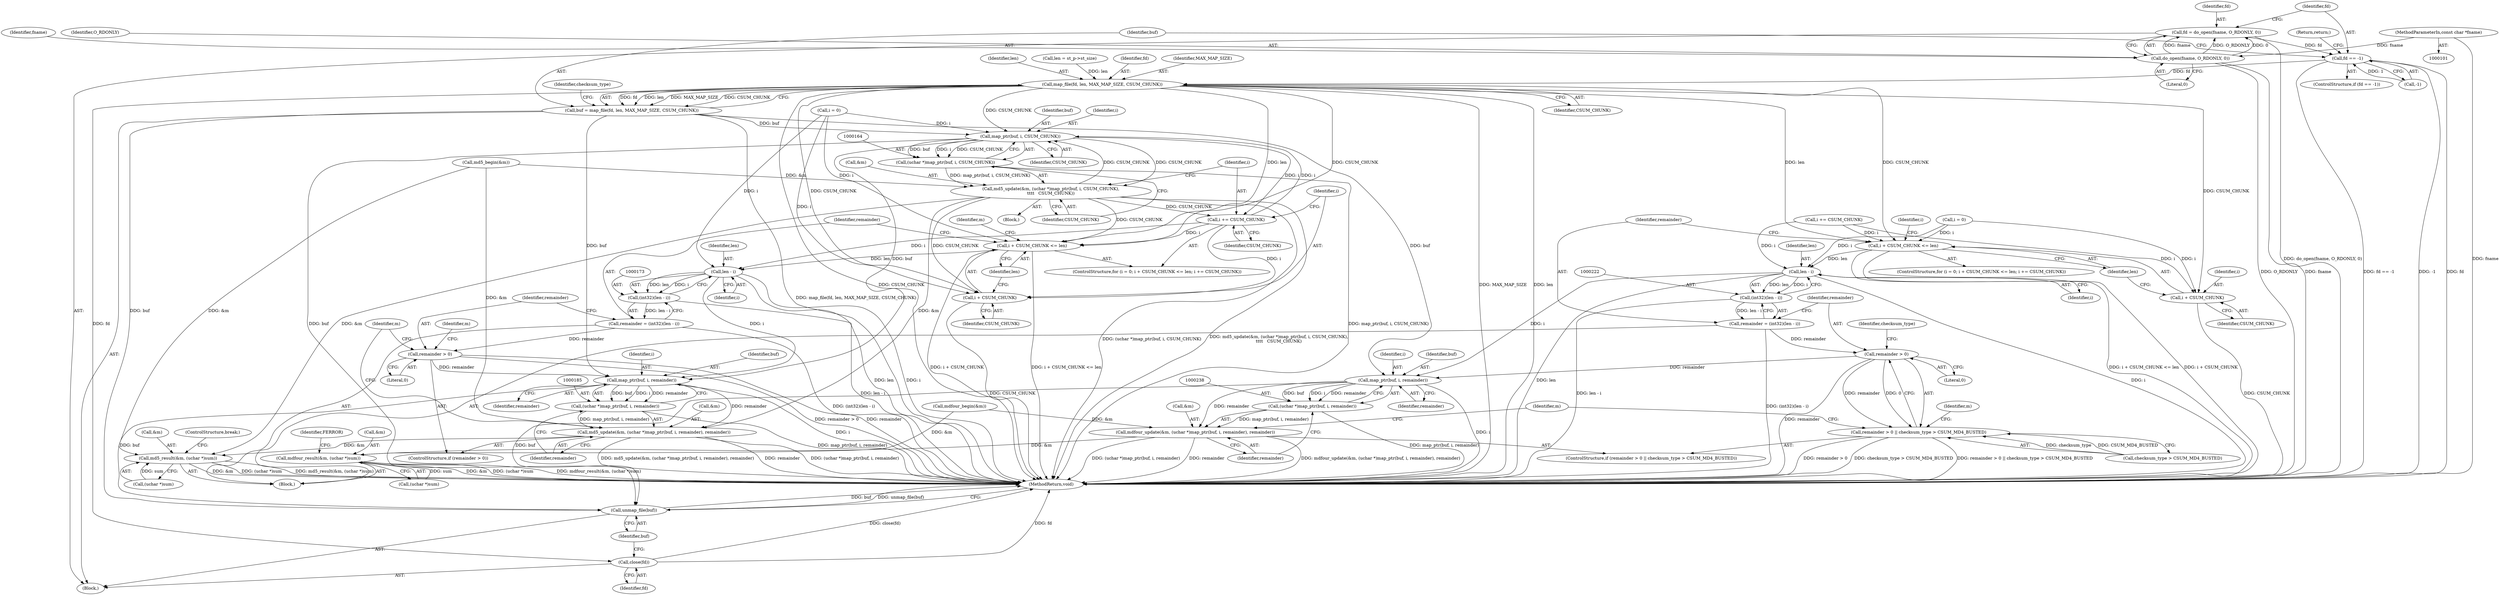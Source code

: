 digraph "0_samba_7b8a4ecd6ff9cdf4e5d3850ebf822f1e989255b3_0@API" {
"1000121" [label="(Call,fd = do_open(fname, O_RDONLY, 0))"];
"1000123" [label="(Call,do_open(fname, O_RDONLY, 0))"];
"1000102" [label="(MethodParameterIn,const char *fname)"];
"1000128" [label="(Call,fd == -1)"];
"1000135" [label="(Call,map_file(fd, len, MAX_MAP_SIZE, CSUM_CHUNK))"];
"1000133" [label="(Call,buf = map_file(fd, len, MAX_MAP_SIZE, CSUM_CHUNK))"];
"1000165" [label="(Call,map_ptr(buf, i, CSUM_CHUNK))"];
"1000156" [label="(Call,i += CSUM_CHUNK)"];
"1000151" [label="(Call,i + CSUM_CHUNK <= len)"];
"1000174" [label="(Call,len - i)"];
"1000172" [label="(Call,(int32)(len - i))"];
"1000170" [label="(Call,remainder = (int32)(len - i))"];
"1000178" [label="(Call,remainder > 0)"];
"1000186" [label="(Call,map_ptr(buf, i, remainder))"];
"1000184" [label="(Call,(uchar *)map_ptr(buf, i, remainder))"];
"1000181" [label="(Call,md5_update(&m, (uchar *)map_ptr(buf, i, remainder), remainder))"];
"1000191" [label="(Call,md5_result(&m, (uchar *)sum))"];
"1000258" [label="(Call,unmap_file(buf))"];
"1000152" [label="(Call,i + CSUM_CHUNK)"];
"1000163" [label="(Call,(uchar *)map_ptr(buf, i, CSUM_CHUNK))"];
"1000160" [label="(Call,md5_update(&m, (uchar *)map_ptr(buf, i, CSUM_CHUNK),\n\t\t\t\t   CSUM_CHUNK))"];
"1000239" [label="(Call,map_ptr(buf, i, remainder))"];
"1000237" [label="(Call,(uchar *)map_ptr(buf, i, remainder))"];
"1000234" [label="(Call,mdfour_update(&m, (uchar *)map_ptr(buf, i, remainder), remainder))"];
"1000244" [label="(Call,mdfour_result(&m, (uchar *)sum))"];
"1000210" [label="(Call,i + CSUM_CHUNK <= len)"];
"1000223" [label="(Call,len - i)"];
"1000221" [label="(Call,(int32)(len - i))"];
"1000219" [label="(Call,remainder = (int32)(len - i))"];
"1000228" [label="(Call,remainder > 0)"];
"1000227" [label="(Call,remainder > 0 || checksum_type > CSUM_MD4_BUSTED)"];
"1000211" [label="(Call,i + CSUM_CHUNK)"];
"1000256" [label="(Call,close(fd))"];
"1000227" [label="(Call,remainder > 0 || checksum_type > CSUM_MD4_BUSTED)"];
"1000171" [label="(Identifier,remainder)"];
"1000141" [label="(Identifier,checksum_type)"];
"1000160" [label="(Call,md5_update(&m, (uchar *)map_ptr(buf, i, CSUM_CHUNK),\n\t\t\t\t   CSUM_CHUNK))"];
"1000162" [label="(Identifier,m)"];
"1000193" [label="(Identifier,m)"];
"1000129" [label="(Identifier,fd)"];
"1000156" [label="(Call,i += CSUM_CHUNK)"];
"1000184" [label="(Call,(uchar *)map_ptr(buf, i, remainder))"];
"1000165" [label="(Call,map_ptr(buf, i, CSUM_CHUNK))"];
"1000152" [label="(Call,i + CSUM_CHUNK)"];
"1000243" [label="(Identifier,remainder)"];
"1000210" [label="(Call,i + CSUM_CHUNK <= len)"];
"1000157" [label="(Identifier,i)"];
"1000194" [label="(Call,(uchar *)sum)"];
"1000223" [label="(Call,len - i)"];
"1000212" [label="(Identifier,i)"];
"1000139" [label="(Identifier,CSUM_CHUNK)"];
"1000159" [label="(Block,)"];
"1000242" [label="(Identifier,remainder)"];
"1000186" [label="(Call,map_ptr(buf, i, remainder))"];
"1000260" [label="(MethodReturn,void)"];
"1000188" [label="(Identifier,i)"];
"1000221" [label="(Call,(int32)(len - i))"];
"1000187" [label="(Identifier,buf)"];
"1000183" [label="(Identifier,m)"];
"1000138" [label="(Identifier,MAX_MAP_SIZE)"];
"1000225" [label="(Identifier,i)"];
"1000154" [label="(Identifier,CSUM_CHUNK)"];
"1000172" [label="(Call,(int32)(len - i))"];
"1000215" [label="(Call,i += CSUM_CHUNK)"];
"1000244" [label="(Call,mdfour_result(&m, (uchar *)sum))"];
"1000203" [label="(Call,mdfour_begin(&m))"];
"1000251" [label="(Identifier,FERROR)"];
"1000181" [label="(Call,md5_update(&m, (uchar *)map_ptr(buf, i, remainder), remainder))"];
"1000168" [label="(Identifier,CSUM_CHUNK)"];
"1000174" [label="(Call,len - i)"];
"1000137" [label="(Identifier,len)"];
"1000234" [label="(Call,mdfour_update(&m, (uchar *)map_ptr(buf, i, remainder), remainder))"];
"1000124" [label="(Identifier,fname)"];
"1000214" [label="(Identifier,len)"];
"1000176" [label="(Identifier,i)"];
"1000258" [label="(Call,unmap_file(buf))"];
"1000147" [label="(ControlStructure,for (i = 0; i + CSUM_CHUNK <= len; i += CSUM_CHUNK))"];
"1000213" [label="(Identifier,CSUM_CHUNK)"];
"1000122" [label="(Identifier,fd)"];
"1000224" [label="(Identifier,len)"];
"1000127" [label="(ControlStructure,if (fd == -1))"];
"1000241" [label="(Identifier,i)"];
"1000175" [label="(Identifier,len)"];
"1000178" [label="(Call,remainder > 0)"];
"1000228" [label="(Call,remainder > 0)"];
"1000170" [label="(Call,remainder = (int32)(len - i))"];
"1000161" [label="(Call,&m)"];
"1000166" [label="(Identifier,buf)"];
"1000128" [label="(Call,fd == -1)"];
"1000134" [label="(Identifier,buf)"];
"1000259" [label="(Identifier,buf)"];
"1000169" [label="(Identifier,CSUM_CHUNK)"];
"1000240" [label="(Identifier,buf)"];
"1000236" [label="(Identifier,m)"];
"1000235" [label="(Call,&m)"];
"1000144" [label="(Call,md5_begin(&m))"];
"1000109" [label="(Call,len = st_p->st_size)"];
"1000151" [label="(Call,i + CSUM_CHUNK <= len)"];
"1000126" [label="(Literal,0)"];
"1000153" [label="(Identifier,i)"];
"1000219" [label="(Call,remainder = (int32)(len - i))"];
"1000229" [label="(Identifier,remainder)"];
"1000177" [label="(ControlStructure,if (remainder > 0))"];
"1000192" [label="(Call,&m)"];
"1000231" [label="(Call,checksum_type > CSUM_MD4_BUSTED)"];
"1000105" [label="(Block,)"];
"1000182" [label="(Call,&m)"];
"1000257" [label="(Identifier,fd)"];
"1000245" [label="(Call,&m)"];
"1000132" [label="(Return,return;)"];
"1000148" [label="(Call,i = 0)"];
"1000123" [label="(Call,do_open(fname, O_RDONLY, 0))"];
"1000179" [label="(Identifier,remainder)"];
"1000256" [label="(Call,close(fd))"];
"1000237" [label="(Call,(uchar *)map_ptr(buf, i, remainder))"];
"1000226" [label="(ControlStructure,if (remainder > 0 || checksum_type > CSUM_MD4_BUSTED))"];
"1000246" [label="(Identifier,m)"];
"1000206" [label="(ControlStructure,for (i = 0; i + CSUM_CHUNK <= len; i += CSUM_CHUNK))"];
"1000142" [label="(Block,)"];
"1000135" [label="(Call,map_file(fd, len, MAX_MAP_SIZE, CSUM_CHUNK))"];
"1000207" [label="(Call,i = 0)"];
"1000130" [label="(Call,-1)"];
"1000102" [label="(MethodParameterIn,const char *fname)"];
"1000121" [label="(Call,fd = do_open(fname, O_RDONLY, 0))"];
"1000211" [label="(Call,i + CSUM_CHUNK)"];
"1000167" [label="(Identifier,i)"];
"1000197" [label="(ControlStructure,break;)"];
"1000180" [label="(Literal,0)"];
"1000189" [label="(Identifier,remainder)"];
"1000232" [label="(Identifier,checksum_type)"];
"1000216" [label="(Identifier,i)"];
"1000125" [label="(Identifier,O_RDONLY)"];
"1000163" [label="(Call,(uchar *)map_ptr(buf, i, CSUM_CHUNK))"];
"1000190" [label="(Identifier,remainder)"];
"1000136" [label="(Identifier,fd)"];
"1000191" [label="(Call,md5_result(&m, (uchar *)sum))"];
"1000247" [label="(Call,(uchar *)sum)"];
"1000155" [label="(Identifier,len)"];
"1000133" [label="(Call,buf = map_file(fd, len, MAX_MAP_SIZE, CSUM_CHUNK))"];
"1000158" [label="(Identifier,CSUM_CHUNK)"];
"1000220" [label="(Identifier,remainder)"];
"1000230" [label="(Literal,0)"];
"1000239" [label="(Call,map_ptr(buf, i, remainder))"];
"1000121" -> "1000105"  [label="AST: "];
"1000121" -> "1000123"  [label="CFG: "];
"1000122" -> "1000121"  [label="AST: "];
"1000123" -> "1000121"  [label="AST: "];
"1000129" -> "1000121"  [label="CFG: "];
"1000121" -> "1000260"  [label="DDG: do_open(fname, O_RDONLY, 0)"];
"1000123" -> "1000121"  [label="DDG: fname"];
"1000123" -> "1000121"  [label="DDG: O_RDONLY"];
"1000123" -> "1000121"  [label="DDG: 0"];
"1000121" -> "1000128"  [label="DDG: fd"];
"1000123" -> "1000126"  [label="CFG: "];
"1000124" -> "1000123"  [label="AST: "];
"1000125" -> "1000123"  [label="AST: "];
"1000126" -> "1000123"  [label="AST: "];
"1000123" -> "1000260"  [label="DDG: O_RDONLY"];
"1000123" -> "1000260"  [label="DDG: fname"];
"1000102" -> "1000123"  [label="DDG: fname"];
"1000102" -> "1000101"  [label="AST: "];
"1000102" -> "1000260"  [label="DDG: fname"];
"1000128" -> "1000127"  [label="AST: "];
"1000128" -> "1000130"  [label="CFG: "];
"1000129" -> "1000128"  [label="AST: "];
"1000130" -> "1000128"  [label="AST: "];
"1000132" -> "1000128"  [label="CFG: "];
"1000134" -> "1000128"  [label="CFG: "];
"1000128" -> "1000260"  [label="DDG: -1"];
"1000128" -> "1000260"  [label="DDG: fd"];
"1000128" -> "1000260"  [label="DDG: fd == -1"];
"1000130" -> "1000128"  [label="DDG: 1"];
"1000128" -> "1000135"  [label="DDG: fd"];
"1000135" -> "1000133"  [label="AST: "];
"1000135" -> "1000139"  [label="CFG: "];
"1000136" -> "1000135"  [label="AST: "];
"1000137" -> "1000135"  [label="AST: "];
"1000138" -> "1000135"  [label="AST: "];
"1000139" -> "1000135"  [label="AST: "];
"1000133" -> "1000135"  [label="CFG: "];
"1000135" -> "1000260"  [label="DDG: CSUM_CHUNK"];
"1000135" -> "1000260"  [label="DDG: MAX_MAP_SIZE"];
"1000135" -> "1000260"  [label="DDG: len"];
"1000135" -> "1000133"  [label="DDG: fd"];
"1000135" -> "1000133"  [label="DDG: len"];
"1000135" -> "1000133"  [label="DDG: MAX_MAP_SIZE"];
"1000135" -> "1000133"  [label="DDG: CSUM_CHUNK"];
"1000109" -> "1000135"  [label="DDG: len"];
"1000135" -> "1000151"  [label="DDG: CSUM_CHUNK"];
"1000135" -> "1000151"  [label="DDG: len"];
"1000135" -> "1000152"  [label="DDG: CSUM_CHUNK"];
"1000135" -> "1000165"  [label="DDG: CSUM_CHUNK"];
"1000135" -> "1000210"  [label="DDG: CSUM_CHUNK"];
"1000135" -> "1000210"  [label="DDG: len"];
"1000135" -> "1000211"  [label="DDG: CSUM_CHUNK"];
"1000135" -> "1000256"  [label="DDG: fd"];
"1000133" -> "1000105"  [label="AST: "];
"1000134" -> "1000133"  [label="AST: "];
"1000141" -> "1000133"  [label="CFG: "];
"1000133" -> "1000260"  [label="DDG: map_file(fd, len, MAX_MAP_SIZE, CSUM_CHUNK)"];
"1000133" -> "1000165"  [label="DDG: buf"];
"1000133" -> "1000186"  [label="DDG: buf"];
"1000133" -> "1000239"  [label="DDG: buf"];
"1000133" -> "1000258"  [label="DDG: buf"];
"1000165" -> "1000163"  [label="AST: "];
"1000165" -> "1000168"  [label="CFG: "];
"1000166" -> "1000165"  [label="AST: "];
"1000167" -> "1000165"  [label="AST: "];
"1000168" -> "1000165"  [label="AST: "];
"1000163" -> "1000165"  [label="CFG: "];
"1000165" -> "1000156"  [label="DDG: i"];
"1000165" -> "1000163"  [label="DDG: buf"];
"1000165" -> "1000163"  [label="DDG: i"];
"1000165" -> "1000163"  [label="DDG: CSUM_CHUNK"];
"1000156" -> "1000165"  [label="DDG: i"];
"1000148" -> "1000165"  [label="DDG: i"];
"1000160" -> "1000165"  [label="DDG: CSUM_CHUNK"];
"1000165" -> "1000160"  [label="DDG: CSUM_CHUNK"];
"1000165" -> "1000186"  [label="DDG: buf"];
"1000165" -> "1000258"  [label="DDG: buf"];
"1000156" -> "1000147"  [label="AST: "];
"1000156" -> "1000158"  [label="CFG: "];
"1000157" -> "1000156"  [label="AST: "];
"1000158" -> "1000156"  [label="AST: "];
"1000153" -> "1000156"  [label="CFG: "];
"1000156" -> "1000151"  [label="DDG: i"];
"1000156" -> "1000152"  [label="DDG: i"];
"1000160" -> "1000156"  [label="DDG: CSUM_CHUNK"];
"1000156" -> "1000174"  [label="DDG: i"];
"1000151" -> "1000147"  [label="AST: "];
"1000151" -> "1000155"  [label="CFG: "];
"1000152" -> "1000151"  [label="AST: "];
"1000155" -> "1000151"  [label="AST: "];
"1000162" -> "1000151"  [label="CFG: "];
"1000171" -> "1000151"  [label="CFG: "];
"1000151" -> "1000260"  [label="DDG: i + CSUM_CHUNK <= len"];
"1000151" -> "1000260"  [label="DDG: i + CSUM_CHUNK"];
"1000148" -> "1000151"  [label="DDG: i"];
"1000160" -> "1000151"  [label="DDG: CSUM_CHUNK"];
"1000151" -> "1000174"  [label="DDG: len"];
"1000174" -> "1000172"  [label="AST: "];
"1000174" -> "1000176"  [label="CFG: "];
"1000175" -> "1000174"  [label="AST: "];
"1000176" -> "1000174"  [label="AST: "];
"1000172" -> "1000174"  [label="CFG: "];
"1000174" -> "1000260"  [label="DDG: i"];
"1000174" -> "1000260"  [label="DDG: len"];
"1000174" -> "1000172"  [label="DDG: len"];
"1000174" -> "1000172"  [label="DDG: i"];
"1000148" -> "1000174"  [label="DDG: i"];
"1000174" -> "1000186"  [label="DDG: i"];
"1000172" -> "1000170"  [label="AST: "];
"1000173" -> "1000172"  [label="AST: "];
"1000170" -> "1000172"  [label="CFG: "];
"1000172" -> "1000260"  [label="DDG: len - i"];
"1000172" -> "1000170"  [label="DDG: len - i"];
"1000170" -> "1000142"  [label="AST: "];
"1000171" -> "1000170"  [label="AST: "];
"1000179" -> "1000170"  [label="CFG: "];
"1000170" -> "1000260"  [label="DDG: (int32)(len - i)"];
"1000170" -> "1000178"  [label="DDG: remainder"];
"1000178" -> "1000177"  [label="AST: "];
"1000178" -> "1000180"  [label="CFG: "];
"1000179" -> "1000178"  [label="AST: "];
"1000180" -> "1000178"  [label="AST: "];
"1000183" -> "1000178"  [label="CFG: "];
"1000193" -> "1000178"  [label="CFG: "];
"1000178" -> "1000260"  [label="DDG: remainder > 0"];
"1000178" -> "1000260"  [label="DDG: remainder"];
"1000178" -> "1000186"  [label="DDG: remainder"];
"1000186" -> "1000184"  [label="AST: "];
"1000186" -> "1000189"  [label="CFG: "];
"1000187" -> "1000186"  [label="AST: "];
"1000188" -> "1000186"  [label="AST: "];
"1000189" -> "1000186"  [label="AST: "];
"1000184" -> "1000186"  [label="CFG: "];
"1000186" -> "1000260"  [label="DDG: i"];
"1000186" -> "1000184"  [label="DDG: buf"];
"1000186" -> "1000184"  [label="DDG: i"];
"1000186" -> "1000184"  [label="DDG: remainder"];
"1000186" -> "1000181"  [label="DDG: remainder"];
"1000186" -> "1000258"  [label="DDG: buf"];
"1000184" -> "1000181"  [label="AST: "];
"1000185" -> "1000184"  [label="AST: "];
"1000190" -> "1000184"  [label="CFG: "];
"1000184" -> "1000260"  [label="DDG: map_ptr(buf, i, remainder)"];
"1000184" -> "1000181"  [label="DDG: map_ptr(buf, i, remainder)"];
"1000181" -> "1000177"  [label="AST: "];
"1000181" -> "1000190"  [label="CFG: "];
"1000182" -> "1000181"  [label="AST: "];
"1000190" -> "1000181"  [label="AST: "];
"1000193" -> "1000181"  [label="CFG: "];
"1000181" -> "1000260"  [label="DDG: md5_update(&m, (uchar *)map_ptr(buf, i, remainder), remainder)"];
"1000181" -> "1000260"  [label="DDG: remainder"];
"1000181" -> "1000260"  [label="DDG: (uchar *)map_ptr(buf, i, remainder)"];
"1000144" -> "1000181"  [label="DDG: &m"];
"1000160" -> "1000181"  [label="DDG: &m"];
"1000181" -> "1000191"  [label="DDG: &m"];
"1000191" -> "1000142"  [label="AST: "];
"1000191" -> "1000194"  [label="CFG: "];
"1000192" -> "1000191"  [label="AST: "];
"1000194" -> "1000191"  [label="AST: "];
"1000197" -> "1000191"  [label="CFG: "];
"1000191" -> "1000260"  [label="DDG: (uchar *)sum"];
"1000191" -> "1000260"  [label="DDG: md5_result(&m, (uchar *)sum)"];
"1000191" -> "1000260"  [label="DDG: &m"];
"1000144" -> "1000191"  [label="DDG: &m"];
"1000160" -> "1000191"  [label="DDG: &m"];
"1000194" -> "1000191"  [label="DDG: sum"];
"1000258" -> "1000105"  [label="AST: "];
"1000258" -> "1000259"  [label="CFG: "];
"1000259" -> "1000258"  [label="AST: "];
"1000260" -> "1000258"  [label="CFG: "];
"1000258" -> "1000260"  [label="DDG: buf"];
"1000258" -> "1000260"  [label="DDG: unmap_file(buf)"];
"1000239" -> "1000258"  [label="DDG: buf"];
"1000152" -> "1000154"  [label="CFG: "];
"1000153" -> "1000152"  [label="AST: "];
"1000154" -> "1000152"  [label="AST: "];
"1000155" -> "1000152"  [label="CFG: "];
"1000152" -> "1000260"  [label="DDG: CSUM_CHUNK"];
"1000148" -> "1000152"  [label="DDG: i"];
"1000160" -> "1000152"  [label="DDG: CSUM_CHUNK"];
"1000163" -> "1000160"  [label="AST: "];
"1000164" -> "1000163"  [label="AST: "];
"1000169" -> "1000163"  [label="CFG: "];
"1000163" -> "1000260"  [label="DDG: map_ptr(buf, i, CSUM_CHUNK)"];
"1000163" -> "1000160"  [label="DDG: map_ptr(buf, i, CSUM_CHUNK)"];
"1000160" -> "1000159"  [label="AST: "];
"1000160" -> "1000169"  [label="CFG: "];
"1000161" -> "1000160"  [label="AST: "];
"1000169" -> "1000160"  [label="AST: "];
"1000157" -> "1000160"  [label="CFG: "];
"1000160" -> "1000260"  [label="DDG: md5_update(&m, (uchar *)map_ptr(buf, i, CSUM_CHUNK),\n\t\t\t\t   CSUM_CHUNK)"];
"1000160" -> "1000260"  [label="DDG: (uchar *)map_ptr(buf, i, CSUM_CHUNK)"];
"1000144" -> "1000160"  [label="DDG: &m"];
"1000239" -> "1000237"  [label="AST: "];
"1000239" -> "1000242"  [label="CFG: "];
"1000240" -> "1000239"  [label="AST: "];
"1000241" -> "1000239"  [label="AST: "];
"1000242" -> "1000239"  [label="AST: "];
"1000237" -> "1000239"  [label="CFG: "];
"1000239" -> "1000260"  [label="DDG: i"];
"1000239" -> "1000237"  [label="DDG: buf"];
"1000239" -> "1000237"  [label="DDG: i"];
"1000239" -> "1000237"  [label="DDG: remainder"];
"1000223" -> "1000239"  [label="DDG: i"];
"1000228" -> "1000239"  [label="DDG: remainder"];
"1000239" -> "1000234"  [label="DDG: remainder"];
"1000237" -> "1000234"  [label="AST: "];
"1000238" -> "1000237"  [label="AST: "];
"1000243" -> "1000237"  [label="CFG: "];
"1000237" -> "1000260"  [label="DDG: map_ptr(buf, i, remainder)"];
"1000237" -> "1000234"  [label="DDG: map_ptr(buf, i, remainder)"];
"1000234" -> "1000226"  [label="AST: "];
"1000234" -> "1000243"  [label="CFG: "];
"1000235" -> "1000234"  [label="AST: "];
"1000243" -> "1000234"  [label="AST: "];
"1000246" -> "1000234"  [label="CFG: "];
"1000234" -> "1000260"  [label="DDG: mdfour_update(&m, (uchar *)map_ptr(buf, i, remainder), remainder)"];
"1000234" -> "1000260"  [label="DDG: (uchar *)map_ptr(buf, i, remainder)"];
"1000234" -> "1000260"  [label="DDG: remainder"];
"1000203" -> "1000234"  [label="DDG: &m"];
"1000234" -> "1000244"  [label="DDG: &m"];
"1000244" -> "1000142"  [label="AST: "];
"1000244" -> "1000247"  [label="CFG: "];
"1000245" -> "1000244"  [label="AST: "];
"1000247" -> "1000244"  [label="AST: "];
"1000251" -> "1000244"  [label="CFG: "];
"1000244" -> "1000260"  [label="DDG: mdfour_result(&m, (uchar *)sum)"];
"1000244" -> "1000260"  [label="DDG: &m"];
"1000244" -> "1000260"  [label="DDG: (uchar *)sum"];
"1000203" -> "1000244"  [label="DDG: &m"];
"1000247" -> "1000244"  [label="DDG: sum"];
"1000210" -> "1000206"  [label="AST: "];
"1000210" -> "1000214"  [label="CFG: "];
"1000211" -> "1000210"  [label="AST: "];
"1000214" -> "1000210"  [label="AST: "];
"1000216" -> "1000210"  [label="CFG: "];
"1000220" -> "1000210"  [label="CFG: "];
"1000210" -> "1000260"  [label="DDG: i + CSUM_CHUNK <= len"];
"1000210" -> "1000260"  [label="DDG: i + CSUM_CHUNK"];
"1000215" -> "1000210"  [label="DDG: i"];
"1000207" -> "1000210"  [label="DDG: i"];
"1000210" -> "1000223"  [label="DDG: len"];
"1000223" -> "1000221"  [label="AST: "];
"1000223" -> "1000225"  [label="CFG: "];
"1000224" -> "1000223"  [label="AST: "];
"1000225" -> "1000223"  [label="AST: "];
"1000221" -> "1000223"  [label="CFG: "];
"1000223" -> "1000260"  [label="DDG: i"];
"1000223" -> "1000260"  [label="DDG: len"];
"1000223" -> "1000221"  [label="DDG: len"];
"1000223" -> "1000221"  [label="DDG: i"];
"1000215" -> "1000223"  [label="DDG: i"];
"1000207" -> "1000223"  [label="DDG: i"];
"1000221" -> "1000219"  [label="AST: "];
"1000222" -> "1000221"  [label="AST: "];
"1000219" -> "1000221"  [label="CFG: "];
"1000221" -> "1000260"  [label="DDG: len - i"];
"1000221" -> "1000219"  [label="DDG: len - i"];
"1000219" -> "1000142"  [label="AST: "];
"1000220" -> "1000219"  [label="AST: "];
"1000229" -> "1000219"  [label="CFG: "];
"1000219" -> "1000260"  [label="DDG: (int32)(len - i)"];
"1000219" -> "1000228"  [label="DDG: remainder"];
"1000228" -> "1000227"  [label="AST: "];
"1000228" -> "1000230"  [label="CFG: "];
"1000229" -> "1000228"  [label="AST: "];
"1000230" -> "1000228"  [label="AST: "];
"1000232" -> "1000228"  [label="CFG: "];
"1000227" -> "1000228"  [label="CFG: "];
"1000228" -> "1000260"  [label="DDG: remainder"];
"1000228" -> "1000227"  [label="DDG: remainder"];
"1000228" -> "1000227"  [label="DDG: 0"];
"1000227" -> "1000226"  [label="AST: "];
"1000227" -> "1000231"  [label="CFG: "];
"1000231" -> "1000227"  [label="AST: "];
"1000236" -> "1000227"  [label="CFG: "];
"1000246" -> "1000227"  [label="CFG: "];
"1000227" -> "1000260"  [label="DDG: remainder > 0 || checksum_type > CSUM_MD4_BUSTED"];
"1000227" -> "1000260"  [label="DDG: remainder > 0"];
"1000227" -> "1000260"  [label="DDG: checksum_type > CSUM_MD4_BUSTED"];
"1000231" -> "1000227"  [label="DDG: checksum_type"];
"1000231" -> "1000227"  [label="DDG: CSUM_MD4_BUSTED"];
"1000211" -> "1000213"  [label="CFG: "];
"1000212" -> "1000211"  [label="AST: "];
"1000213" -> "1000211"  [label="AST: "];
"1000214" -> "1000211"  [label="CFG: "];
"1000211" -> "1000260"  [label="DDG: CSUM_CHUNK"];
"1000215" -> "1000211"  [label="DDG: i"];
"1000207" -> "1000211"  [label="DDG: i"];
"1000256" -> "1000105"  [label="AST: "];
"1000256" -> "1000257"  [label="CFG: "];
"1000257" -> "1000256"  [label="AST: "];
"1000259" -> "1000256"  [label="CFG: "];
"1000256" -> "1000260"  [label="DDG: fd"];
"1000256" -> "1000260"  [label="DDG: close(fd)"];
}
